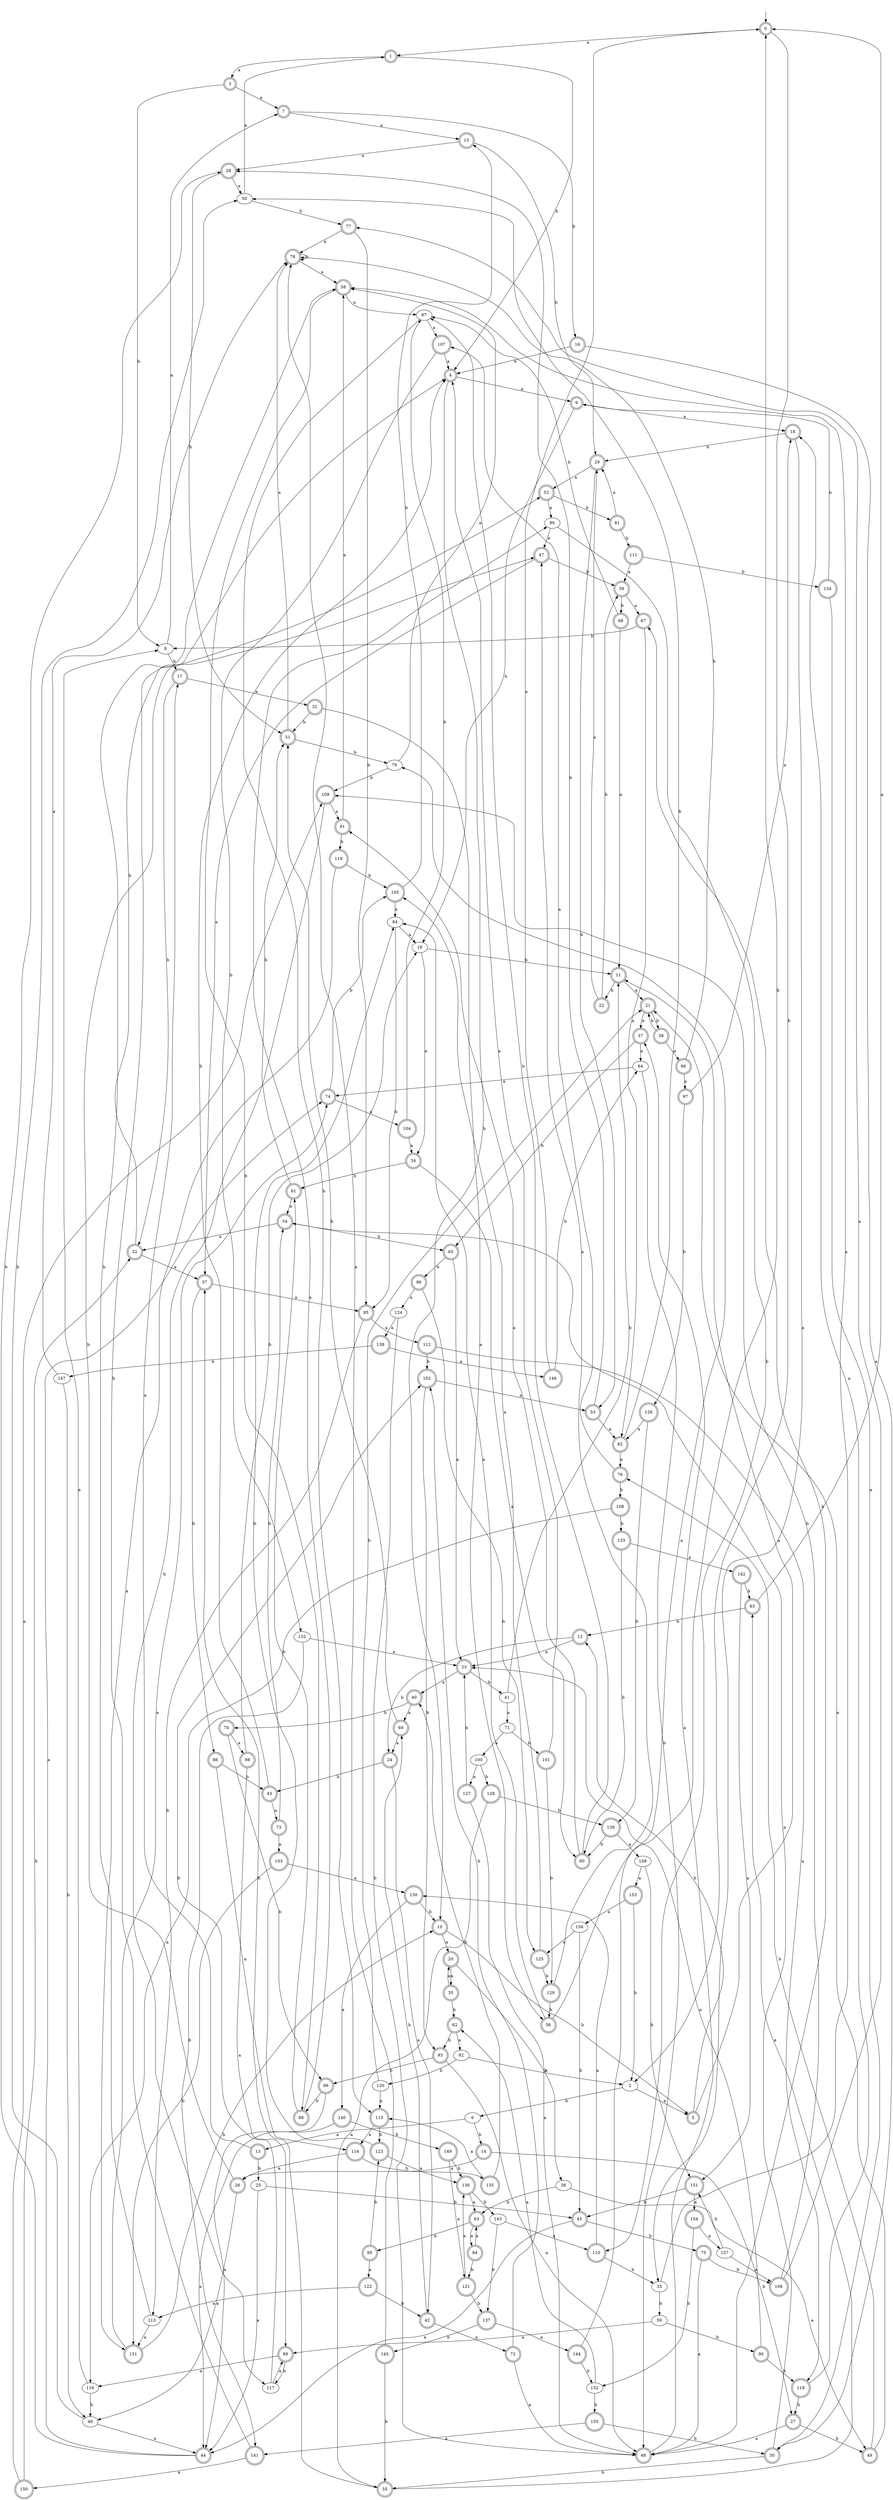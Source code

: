 digraph RandomDFA {
  __start0 [label="", shape=none];
  __start0 -> 0 [label=""];
  0 [shape=circle] [shape=doublecircle]
  0 -> 1 [label="a"]
  0 -> 2 [label="b"]
  1 [shape=doublecircle]
  1 -> 3 [label="a"]
  1 -> 4 [label="b"]
  2
  2 -> 5 [label="a"]
  2 -> 6 [label="b"]
  3 [shape=doublecircle]
  3 -> 7 [label="a"]
  3 -> 8 [label="b"]
  4 [shape=doublecircle]
  4 -> 9 [label="a"]
  4 -> 10 [label="b"]
  5 [shape=doublecircle]
  5 -> 11 [label="a"]
  5 -> 12 [label="b"]
  6
  6 -> 13 [label="a"]
  6 -> 14 [label="b"]
  7 [shape=doublecircle]
  7 -> 15 [label="a"]
  7 -> 16 [label="b"]
  8
  8 -> 7 [label="a"]
  8 -> 17 [label="b"]
  9 [shape=doublecircle]
  9 -> 18 [label="a"]
  9 -> 19 [label="b"]
  10 [shape=doublecircle]
  10 -> 20 [label="a"]
  10 -> 5 [label="b"]
  11 [shape=doublecircle]
  11 -> 21 [label="a"]
  11 -> 22 [label="b"]
  12 [shape=doublecircle]
  12 -> 23 [label="a"]
  12 -> 24 [label="b"]
  13 [shape=doublecircle]
  13 -> 17 [label="a"]
  13 -> 25 [label="b"]
  14 [shape=doublecircle]
  14 -> 26 [label="a"]
  14 -> 27 [label="b"]
  15 [shape=doublecircle]
  15 -> 28 [label="a"]
  15 -> 29 [label="b"]
  16 [shape=doublecircle]
  16 -> 30 [label="a"]
  16 -> 4 [label="b"]
  17 [shape=doublecircle]
  17 -> 31 [label="a"]
  17 -> 32 [label="b"]
  18 [shape=doublecircle]
  18 -> 33 [label="a"]
  18 -> 29 [label="b"]
  19
  19 -> 34 [label="a"]
  19 -> 11 [label="b"]
  20 [shape=doublecircle]
  20 -> 35 [label="a"]
  20 -> 36 [label="b"]
  21 [shape=doublecircle]
  21 -> 37 [label="a"]
  21 -> 38 [label="b"]
  22 [shape=doublecircle]
  22 -> 29 [label="a"]
  22 -> 39 [label="b"]
  23 [shape=doublecircle]
  23 -> 40 [label="a"]
  23 -> 41 [label="b"]
  24 [shape=doublecircle]
  24 -> 42 [label="a"]
  24 -> 43 [label="b"]
  25
  25 -> 44 [label="a"]
  25 -> 45 [label="b"]
  26 [shape=doublecircle]
  26 -> 46 [label="a"]
  26 -> 47 [label="b"]
  27 [shape=doublecircle]
  27 -> 48 [label="a"]
  27 -> 49 [label="b"]
  28 [shape=doublecircle]
  28 -> 50 [label="a"]
  28 -> 51 [label="b"]
  29 [shape=doublecircle]
  29 -> 52 [label="a"]
  29 -> 53 [label="b"]
  30 [shape=doublecircle]
  30 -> 54 [label="a"]
  30 -> 55 [label="b"]
  31 [shape=doublecircle]
  31 -> 56 [label="a"]
  31 -> 51 [label="b"]
  32 [shape=doublecircle]
  32 -> 57 [label="a"]
  32 -> 52 [label="b"]
  33
  33 -> 58 [label="a"]
  33 -> 59 [label="b"]
  34 [shape=doublecircle]
  34 -> 60 [label="a"]
  34 -> 61 [label="b"]
  35 [shape=doublecircle]
  35 -> 20 [label="a"]
  35 -> 62 [label="b"]
  36
  36 -> 49 [label="a"]
  36 -> 63 [label="b"]
  37 [shape=doublecircle]
  37 -> 64 [label="a"]
  37 -> 65 [label="b"]
  38 [shape=doublecircle]
  38 -> 66 [label="a"]
  38 -> 21 [label="b"]
  39 [shape=doublecircle]
  39 -> 67 [label="a"]
  39 -> 68 [label="b"]
  40 [shape=doublecircle]
  40 -> 69 [label="a"]
  40 -> 70 [label="b"]
  41
  41 -> 71 [label="a"]
  41 -> 11 [label="b"]
  42 [shape=doublecircle]
  42 -> 72 [label="a"]
  42 -> 69 [label="b"]
  43 [shape=doublecircle]
  43 -> 73 [label="a"]
  43 -> 4 [label="b"]
  44 [shape=doublecircle]
  44 -> 74 [label="a"]
  44 -> 28 [label="b"]
  45 [shape=doublecircle]
  45 -> 44 [label="a"]
  45 -> 75 [label="b"]
  46
  46 -> 44 [label="a"]
  46 -> 50 [label="b"]
  47 [shape=doublecircle]
  47 -> 57 [label="a"]
  47 -> 39 [label="b"]
  48 [shape=doublecircle]
  48 -> 37 [label="a"]
  48 -> 67 [label="b"]
  49 [shape=doublecircle]
  49 -> 21 [label="a"]
  49 -> 76 [label="b"]
  50
  50 -> 1 [label="a"]
  50 -> 77 [label="b"]
  51 [shape=doublecircle]
  51 -> 78 [label="a"]
  51 -> 79 [label="b"]
  52 [shape=doublecircle]
  52 -> 80 [label="a"]
  52 -> 81 [label="b"]
  53 [shape=doublecircle]
  53 -> 82 [label="a"]
  53 -> 28 [label="b"]
  54 [shape=doublecircle]
  54 -> 32 [label="a"]
  54 -> 65 [label="b"]
  55 [shape=doublecircle]
  55 -> 83 [label="a"]
  55 -> 57 [label="b"]
  56 [shape=doublecircle]
  56 -> 84 [label="a"]
  56 -> 0 [label="b"]
  57 [shape=doublecircle]
  57 -> 85 [label="a"]
  57 -> 86 [label="b"]
  58 [shape=doublecircle]
  58 -> 87 [label="a"]
  58 -> 88 [label="b"]
  59
  59 -> 89 [label="a"]
  59 -> 90 [label="b"]
  60 [shape=doublecircle]
  60 -> 91 [label="a"]
  60 -> 87 [label="b"]
  61 [shape=doublecircle]
  61 -> 54 [label="a"]
  61 -> 51 [label="b"]
  62 [shape=doublecircle]
  62 -> 92 [label="a"]
  62 -> 93 [label="b"]
  63 [shape=doublecircle]
  63 -> 94 [label="a"]
  63 -> 95 [label="b"]
  64
  64 -> 74 [label="a"]
  64 -> 48 [label="b"]
  65 [shape=doublecircle]
  65 -> 23 [label="a"]
  65 -> 96 [label="b"]
  66 [shape=doublecircle]
  66 -> 97 [label="a"]
  66 -> 78 [label="b"]
  67 [shape=doublecircle]
  67 -> 82 [label="a"]
  67 -> 8 [label="b"]
  68 [shape=doublecircle]
  68 -> 11 [label="a"]
  68 -> 87 [label="b"]
  69 [shape=doublecircle]
  69 -> 24 [label="a"]
  69 -> 51 [label="b"]
  70 [shape=doublecircle]
  70 -> 98 [label="a"]
  70 -> 99 [label="b"]
  71
  71 -> 100 [label="a"]
  71 -> 101 [label="b"]
  72 [shape=doublecircle]
  72 -> 48 [label="a"]
  72 -> 102 [label="b"]
  73 [shape=doublecircle]
  73 -> 103 [label="a"]
  73 -> 54 [label="b"]
  74 [shape=doublecircle]
  74 -> 104 [label="a"]
  74 -> 105 [label="b"]
  75 [shape=doublecircle]
  75 -> 48 [label="a"]
  75 -> 106 [label="b"]
  76 [shape=doublecircle]
  76 -> 107 [label="a"]
  76 -> 108 [label="b"]
  77 [shape=doublecircle]
  77 -> 78 [label="a"]
  77 -> 85 [label="b"]
  78 [shape=doublecircle]
  78 -> 58 [label="a"]
  78 -> 78 [label="b"]
  79
  79 -> 58 [label="a"]
  79 -> 109 [label="b"]
  80
  80 -> 47 [label="a"]
  80 -> 110 [label="b"]
  81 [shape=doublecircle]
  81 -> 29 [label="a"]
  81 -> 111 [label="b"]
  82 [shape=doublecircle]
  82 -> 76 [label="a"]
  82 -> 50 [label="b"]
  83 [shape=doublecircle]
  83 -> 0 [label="a"]
  83 -> 12 [label="b"]
  84
  84 -> 19 [label="a"]
  84 -> 85 [label="b"]
  85 [shape=doublecircle]
  85 -> 112 [label="a"]
  85 -> 113 [label="b"]
  86 [shape=doublecircle]
  86 -> 114 [label="a"]
  86 -> 43 [label="b"]
  87
  87 -> 107 [label="a"]
  87 -> 115 [label="b"]
  88 [shape=doublecircle]
  88 -> 80 [label="a"]
  88 -> 61 [label="b"]
  89 [shape=doublecircle]
  89 -> 116 [label="a"]
  89 -> 117 [label="b"]
  90 [shape=doublecircle]
  90 -> 23 [label="a"]
  90 -> 118 [label="b"]
  91 [shape=doublecircle]
  91 -> 58 [label="a"]
  91 -> 119 [label="b"]
  92
  92 -> 2 [label="a"]
  92 -> 120 [label="b"]
  93 [shape=doublecircle]
  93 -> 48 [label="a"]
  93 -> 99 [label="b"]
  94 [shape=doublecircle]
  94 -> 63 [label="a"]
  94 -> 121 [label="b"]
  95 [shape=doublecircle]
  95 -> 122 [label="a"]
  95 -> 123 [label="b"]
  96 [shape=doublecircle]
  96 -> 124 [label="a"]
  96 -> 125 [label="b"]
  97 [shape=doublecircle]
  97 -> 18 [label="a"]
  97 -> 126 [label="b"]
  98 [shape=doublecircle]
  98 -> 89 [label="a"]
  98 -> 19 [label="b"]
  99 [shape=doublecircle]
  99 -> 44 [label="a"]
  99 -> 88 [label="b"]
  100
  100 -> 127 [label="a"]
  100 -> 128 [label="b"]
  101 [shape=doublecircle]
  101 -> 4 [label="a"]
  101 -> 129 [label="b"]
  102 [shape=doublecircle]
  102 -> 53 [label="a"]
  102 -> 93 [label="b"]
  103 [shape=doublecircle]
  103 -> 130 [label="a"]
  103 -> 131 [label="b"]
  104 [shape=doublecircle]
  104 -> 34 [label="a"]
  104 -> 87 [label="b"]
  105 [shape=doublecircle]
  105 -> 84 [label="a"]
  105 -> 15 [label="b"]
  106 [shape=doublecircle]
  106 -> 77 [label="a"]
  106 -> 109 [label="b"]
  107 [shape=doublecircle]
  107 -> 4 [label="a"]
  107 -> 132 [label="b"]
  108 [shape=doublecircle]
  108 -> 116 [label="a"]
  108 -> 133 [label="b"]
  109 [shape=doublecircle]
  109 -> 91 [label="a"]
  109 -> 117 [label="b"]
  110 [shape=doublecircle]
  110 -> 130 [label="a"]
  110 -> 33 [label="b"]
  111 [shape=doublecircle]
  111 -> 39 [label="a"]
  111 -> 134 [label="b"]
  112 [shape=doublecircle]
  112 -> 118 [label="a"]
  112 -> 102 [label="b"]
  113
  113 -> 131 [label="a"]
  113 -> 58 [label="b"]
  114 [shape=doublecircle]
  114 -> 26 [label="a"]
  114 -> 135 [label="b"]
  115 [shape=doublecircle]
  115 -> 114 [label="a"]
  115 -> 123 [label="b"]
  116
  116 -> 8 [label="a"]
  116 -> 46 [label="b"]
  117
  117 -> 89 [label="a"]
  117 -> 102 [label="b"]
  118 [shape=doublecircle]
  118 -> 18 [label="a"]
  118 -> 27 [label="b"]
  119 [shape=doublecircle]
  119 -> 131 [label="a"]
  119 -> 105 [label="b"]
  120
  120 -> 115 [label="a"]
  120 -> 21 [label="b"]
  121 [shape=doublecircle]
  121 -> 136 [label="a"]
  121 -> 137 [label="b"]
  122 [shape=doublecircle]
  122 -> 113 [label="a"]
  122 -> 42 [label="b"]
  123 [shape=doublecircle]
  123 -> 136 [label="a"]
  123 -> 84 [label="b"]
  124
  124 -> 138 [label="a"]
  124 -> 48 [label="b"]
  125 [shape=doublecircle]
  125 -> 105 [label="a"]
  125 -> 129 [label="b"]
  126 [shape=doublecircle]
  126 -> 82 [label="a"]
  126 -> 139 [label="b"]
  127 [shape=doublecircle]
  127 -> 48 [label="a"]
  127 -> 23 [label="b"]
  128 [shape=doublecircle]
  128 -> 55 [label="a"]
  128 -> 139 [label="b"]
  129 [shape=doublecircle]
  129 -> 47 [label="a"]
  129 -> 56 [label="b"]
  130 [shape=doublecircle]
  130 -> 140 [label="a"]
  130 -> 10 [label="b"]
  131 [shape=doublecircle]
  131 -> 74 [label="a"]
  131 -> 10 [label="b"]
  132
  132 -> 23 [label="a"]
  132 -> 141 [label="b"]
  133 [shape=doublecircle]
  133 -> 142 [label="a"]
  133 -> 60 [label="b"]
  134 [shape=doublecircle]
  134 -> 30 [label="a"]
  134 -> 9 [label="b"]
  135 [shape=doublecircle]
  135 -> 115 [label="a"]
  135 -> 40 [label="b"]
  136 [shape=doublecircle]
  136 -> 63 [label="a"]
  136 -> 143 [label="b"]
  137 [shape=doublecircle]
  137 -> 144 [label="a"]
  137 -> 145 [label="b"]
  138 [shape=doublecircle]
  138 -> 146 [label="a"]
  138 -> 147 [label="b"]
  139 [shape=doublecircle]
  139 -> 148 [label="a"]
  139 -> 60 [label="b"]
  140 [shape=doublecircle]
  140 -> 44 [label="a"]
  140 -> 149 [label="b"]
  141 [shape=doublecircle]
  141 -> 150 [label="a"]
  141 -> 4 [label="b"]
  142 [shape=doublecircle]
  142 -> 151 [label="a"]
  142 -> 83 [label="b"]
  143
  143 -> 110 [label="a"]
  143 -> 137 [label="b"]
  144 [shape=doublecircle]
  144 -> 79 [label="a"]
  144 -> 152 [label="b"]
  145 [shape=doublecircle]
  145 -> 78 [label="a"]
  145 -> 55 [label="b"]
  146 [shape=doublecircle]
  146 -> 0 [label="a"]
  146 -> 64 [label="b"]
  147
  147 -> 78 [label="a"]
  147 -> 46 [label="b"]
  148
  148 -> 153 [label="a"]
  148 -> 151 [label="b"]
  149 [shape=doublecircle]
  149 -> 121 [label="a"]
  149 -> 136 [label="b"]
  150 [shape=doublecircle]
  150 -> 109 [label="a"]
  150 -> 32 [label="b"]
  151 [shape=doublecircle]
  151 -> 154 [label="a"]
  151 -> 45 [label="b"]
  152
  152 -> 62 [label="a"]
  152 -> 155 [label="b"]
  153 [shape=doublecircle]
  153 -> 156 [label="a"]
  153 -> 2 [label="b"]
  154 [shape=doublecircle]
  154 -> 157 [label="a"]
  154 -> 152 [label="b"]
  155 [shape=doublecircle]
  155 -> 141 [label="a"]
  155 -> 30 [label="b"]
  156
  156 -> 125 [label="a"]
  156 -> 45 [label="b"]
  157
  157 -> 106 [label="a"]
  157 -> 151 [label="b"]
}
